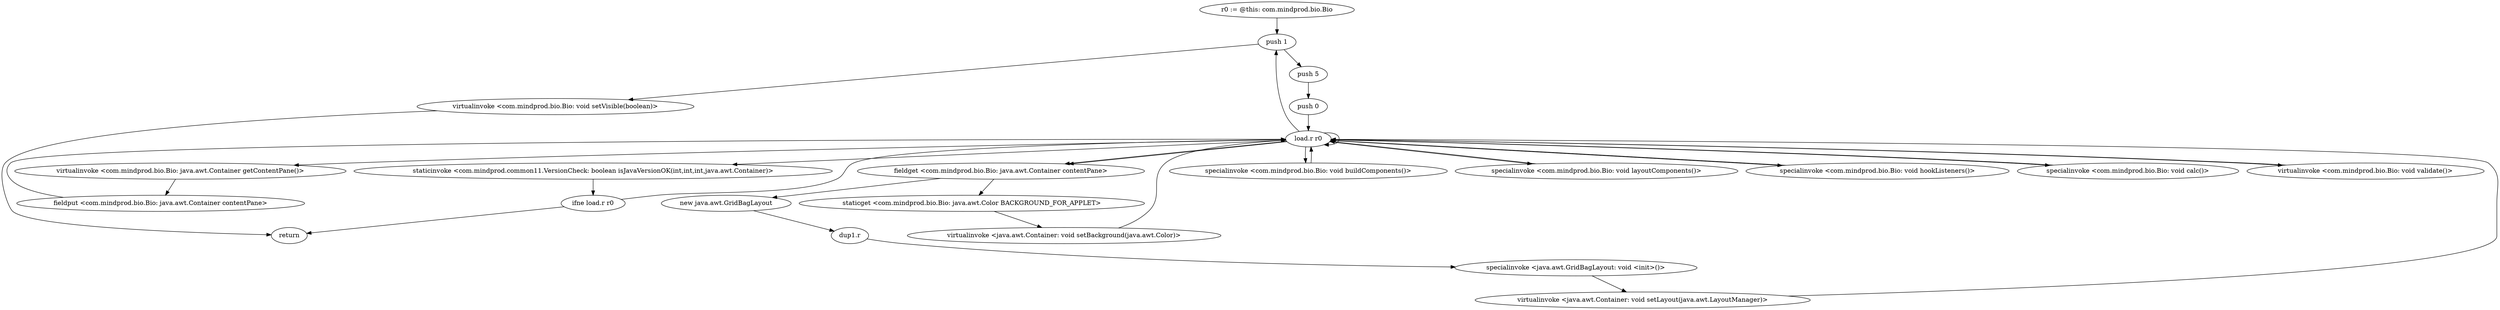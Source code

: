 digraph "" {
    "r0 := @this: com.mindprod.bio.Bio"
    "push 1"
    "r0 := @this: com.mindprod.bio.Bio"->"push 1";
    "push 5"
    "push 1"->"push 5";
    "push 0"
    "push 5"->"push 0";
    "load.r r0"
    "push 0"->"load.r r0";
    "staticinvoke <com.mindprod.common11.VersionCheck: boolean isJavaVersionOK(int,int,int,java.awt.Container)>"
    "load.r r0"->"staticinvoke <com.mindprod.common11.VersionCheck: boolean isJavaVersionOK(int,int,int,java.awt.Container)>";
    "ifne load.r r0"
    "staticinvoke <com.mindprod.common11.VersionCheck: boolean isJavaVersionOK(int,int,int,java.awt.Container)>"->"ifne load.r r0";
    "return"
    "ifne load.r r0"->"return";
    "ifne load.r r0"->"load.r r0";
    "load.r r0"->"load.r r0";
    "virtualinvoke <com.mindprod.bio.Bio: java.awt.Container getContentPane()>"
    "load.r r0"->"virtualinvoke <com.mindprod.bio.Bio: java.awt.Container getContentPane()>";
    "fieldput <com.mindprod.bio.Bio: java.awt.Container contentPane>"
    "virtualinvoke <com.mindprod.bio.Bio: java.awt.Container getContentPane()>"->"fieldput <com.mindprod.bio.Bio: java.awt.Container contentPane>";
    "fieldput <com.mindprod.bio.Bio: java.awt.Container contentPane>"->"load.r r0";
    "fieldget <com.mindprod.bio.Bio: java.awt.Container contentPane>"
    "load.r r0"->"fieldget <com.mindprod.bio.Bio: java.awt.Container contentPane>";
    "staticget <com.mindprod.bio.Bio: java.awt.Color BACKGROUND_FOR_APPLET>"
    "fieldget <com.mindprod.bio.Bio: java.awt.Container contentPane>"->"staticget <com.mindprod.bio.Bio: java.awt.Color BACKGROUND_FOR_APPLET>";
    "virtualinvoke <java.awt.Container: void setBackground(java.awt.Color)>"
    "staticget <com.mindprod.bio.Bio: java.awt.Color BACKGROUND_FOR_APPLET>"->"virtualinvoke <java.awt.Container: void setBackground(java.awt.Color)>";
    "virtualinvoke <java.awt.Container: void setBackground(java.awt.Color)>"->"load.r r0";
    "load.r r0"->"fieldget <com.mindprod.bio.Bio: java.awt.Container contentPane>";
    "new java.awt.GridBagLayout"
    "fieldget <com.mindprod.bio.Bio: java.awt.Container contentPane>"->"new java.awt.GridBagLayout";
    "dup1.r"
    "new java.awt.GridBagLayout"->"dup1.r";
    "specialinvoke <java.awt.GridBagLayout: void <init>()>"
    "dup1.r"->"specialinvoke <java.awt.GridBagLayout: void <init>()>";
    "virtualinvoke <java.awt.Container: void setLayout(java.awt.LayoutManager)>"
    "specialinvoke <java.awt.GridBagLayout: void <init>()>"->"virtualinvoke <java.awt.Container: void setLayout(java.awt.LayoutManager)>";
    "virtualinvoke <java.awt.Container: void setLayout(java.awt.LayoutManager)>"->"load.r r0";
    "specialinvoke <com.mindprod.bio.Bio: void buildComponents()>"
    "load.r r0"->"specialinvoke <com.mindprod.bio.Bio: void buildComponents()>";
    "specialinvoke <com.mindprod.bio.Bio: void buildComponents()>"->"load.r r0";
    "specialinvoke <com.mindprod.bio.Bio: void layoutComponents()>"
    "load.r r0"->"specialinvoke <com.mindprod.bio.Bio: void layoutComponents()>";
    "specialinvoke <com.mindprod.bio.Bio: void layoutComponents()>"->"load.r r0";
    "specialinvoke <com.mindprod.bio.Bio: void hookListeners()>"
    "load.r r0"->"specialinvoke <com.mindprod.bio.Bio: void hookListeners()>";
    "specialinvoke <com.mindprod.bio.Bio: void hookListeners()>"->"load.r r0";
    "specialinvoke <com.mindprod.bio.Bio: void calc()>"
    "load.r r0"->"specialinvoke <com.mindprod.bio.Bio: void calc()>";
    "specialinvoke <com.mindprod.bio.Bio: void calc()>"->"load.r r0";
    "virtualinvoke <com.mindprod.bio.Bio: void validate()>"
    "load.r r0"->"virtualinvoke <com.mindprod.bio.Bio: void validate()>";
    "virtualinvoke <com.mindprod.bio.Bio: void validate()>"->"load.r r0";
    "load.r r0"->"push 1";
    "virtualinvoke <com.mindprod.bio.Bio: void setVisible(boolean)>"
    "push 1"->"virtualinvoke <com.mindprod.bio.Bio: void setVisible(boolean)>";
    "virtualinvoke <com.mindprod.bio.Bio: void setVisible(boolean)>"->"return";
}
